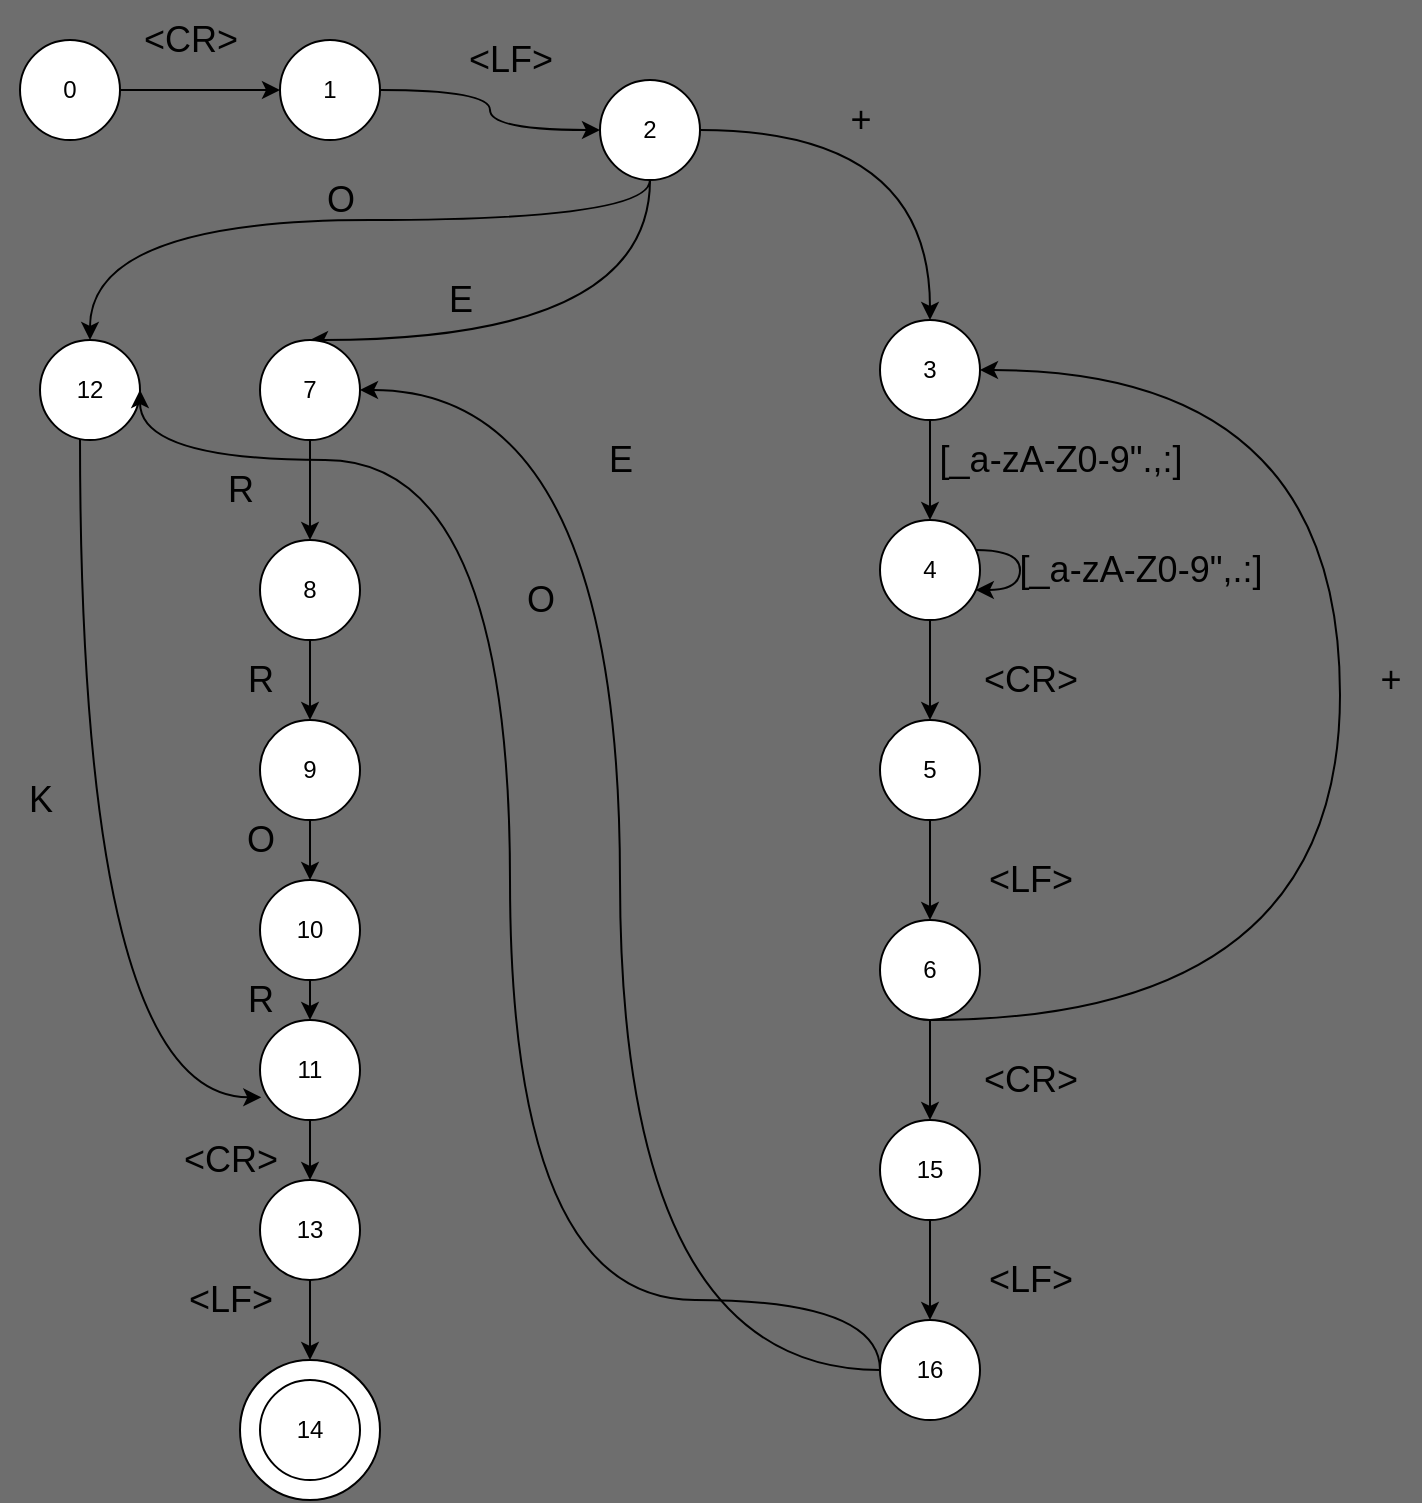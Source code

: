 <mxfile>
    <diagram id="Ia3F5vTRLZpVt-muLBSL" name="Page-1">
        <mxGraphModel dx="807" dy="566" grid="1" gridSize="10" guides="1" tooltips="1" connect="1" arrows="1" fold="1" page="1" pageScale="1" pageWidth="1100" pageHeight="850" background="#6E6E6E" math="0" shadow="0">
            <root>
                <mxCell id="0"/>
                <mxCell id="1" parent="0"/>
                <mxCell id="HWPHDzoE_fYsGa_TJ66Y-8" value="0" style="ellipse;whiteSpace=wrap;html=1;aspect=fixed;" parent="1" vertex="1">
                    <mxGeometry x="100" y="40" width="50" height="50" as="geometry"/>
                </mxCell>
                <mxCell id="gtfGWuYc3_UtfgW0UjGu-23" value="" style="edgeStyle=orthogonalEdgeStyle;curved=1;rounded=0;orthogonalLoop=1;jettySize=auto;html=1;fontSize=18;" parent="1" source="HWPHDzoE_fYsGa_TJ66Y-11" target="HWPHDzoE_fYsGa_TJ66Y-12" edge="1">
                    <mxGeometry relative="1" as="geometry"/>
                </mxCell>
                <mxCell id="HWPHDzoE_fYsGa_TJ66Y-11" value="1" style="ellipse;whiteSpace=wrap;html=1;aspect=fixed;" parent="1" vertex="1">
                    <mxGeometry x="230" y="40" width="50" height="50" as="geometry"/>
                </mxCell>
                <mxCell id="gtfGWuYc3_UtfgW0UjGu-1" style="edgeStyle=orthogonalEdgeStyle;curved=1;rounded=0;orthogonalLoop=1;jettySize=auto;html=1;exitX=1;exitY=0.5;exitDx=0;exitDy=0;entryX=0.5;entryY=0;entryDx=0;entryDy=0;" parent="1" source="HWPHDzoE_fYsGa_TJ66Y-12" target="HWPHDzoE_fYsGa_TJ66Y-15" edge="1">
                    <mxGeometry relative="1" as="geometry"/>
                </mxCell>
                <mxCell id="gtfGWuYc3_UtfgW0UjGu-18" value="" style="edgeStyle=orthogonalEdgeStyle;curved=1;rounded=0;orthogonalLoop=1;jettySize=auto;html=1;fontSize=18;exitX=0.5;exitY=1;exitDx=0;exitDy=0;" parent="1" source="HWPHDzoE_fYsGa_TJ66Y-12" target="HWPHDzoE_fYsGa_TJ66Y-13" edge="1">
                    <mxGeometry relative="1" as="geometry">
                        <mxPoint x="415" y="190" as="targetPoint"/>
                        <Array as="points">
                            <mxPoint x="415" y="130"/>
                            <mxPoint x="135" y="130"/>
                        </Array>
                    </mxGeometry>
                </mxCell>
                <mxCell id="gtfGWuYc3_UtfgW0UjGu-20" value="" style="edgeStyle=orthogonalEdgeStyle;curved=1;rounded=0;orthogonalLoop=1;jettySize=auto;html=1;fontSize=18;entryX=0.5;entryY=0;entryDx=0;entryDy=0;" parent="1" source="HWPHDzoE_fYsGa_TJ66Y-12" target="HWPHDzoE_fYsGa_TJ66Y-14" edge="1">
                    <mxGeometry relative="1" as="geometry">
                        <mxPoint x="310" y="85" as="targetPoint"/>
                        <Array as="points">
                            <mxPoint x="415" y="190"/>
                        </Array>
                    </mxGeometry>
                </mxCell>
                <mxCell id="HWPHDzoE_fYsGa_TJ66Y-12" value="2" style="ellipse;whiteSpace=wrap;html=1;aspect=fixed;" parent="1" vertex="1">
                    <mxGeometry x="390" y="60" width="50" height="50" as="geometry"/>
                </mxCell>
                <mxCell id="gtfGWuYc3_UtfgW0UjGu-49" value="" style="edgeStyle=orthogonalEdgeStyle;curved=1;rounded=0;orthogonalLoop=1;jettySize=auto;html=1;fontSize=18;entryX=0.013;entryY=0.773;entryDx=0;entryDy=0;entryPerimeter=0;" parent="1" source="HWPHDzoE_fYsGa_TJ66Y-13" target="gtfGWuYc3_UtfgW0UjGu-35" edge="1">
                    <mxGeometry relative="1" as="geometry">
                        <mxPoint x="135" y="320" as="targetPoint"/>
                        <Array as="points">
                            <mxPoint x="130" y="569"/>
                        </Array>
                    </mxGeometry>
                </mxCell>
                <mxCell id="HWPHDzoE_fYsGa_TJ66Y-13" value="12" style="ellipse;whiteSpace=wrap;html=1;aspect=fixed;" parent="1" vertex="1">
                    <mxGeometry x="110" y="190" width="50" height="50" as="geometry"/>
                </mxCell>
                <mxCell id="HWPHDzoE_fYsGa_TJ66Y-14" value="7" style="ellipse;whiteSpace=wrap;html=1;aspect=fixed;" parent="1" vertex="1">
                    <mxGeometry x="220" y="190" width="50" height="50" as="geometry"/>
                </mxCell>
                <mxCell id="HWPHDzoE_fYsGa_TJ66Y-15" value="3" style="ellipse;whiteSpace=wrap;html=1;aspect=fixed;" parent="1" vertex="1">
                    <mxGeometry x="530" y="180" width="50" height="50" as="geometry"/>
                </mxCell>
                <mxCell id="gtfGWuYc3_UtfgW0UjGu-8" value="" style="edgeStyle=orthogonalEdgeStyle;curved=1;rounded=0;orthogonalLoop=1;jettySize=auto;html=1;fontSize=18;" parent="1" source="HWPHDzoE_fYsGa_TJ66Y-16" target="HWPHDzoE_fYsGa_TJ66Y-16" edge="1">
                    <mxGeometry relative="1" as="geometry"/>
                </mxCell>
                <mxCell id="HWPHDzoE_fYsGa_TJ66Y-16" value="4" style="ellipse;whiteSpace=wrap;html=1;aspect=fixed;" parent="1" vertex="1">
                    <mxGeometry x="530" y="280" width="50" height="50" as="geometry"/>
                </mxCell>
                <mxCell id="HWPHDzoE_fYsGa_TJ66Y-17" value="5" style="ellipse;whiteSpace=wrap;html=1;aspect=fixed;" parent="1" vertex="1">
                    <mxGeometry x="530" y="380" width="50" height="50" as="geometry"/>
                </mxCell>
                <mxCell id="gtfGWuYc3_UtfgW0UjGu-13" value="" style="edgeStyle=orthogonalEdgeStyle;curved=1;rounded=0;orthogonalLoop=1;jettySize=auto;html=1;fontSize=18;entryX=1;entryY=0.5;entryDx=0;entryDy=0;" parent="1" source="yls2ktVKsyxJQDVkuYz--9" target="HWPHDzoE_fYsGa_TJ66Y-14" edge="1">
                    <mxGeometry relative="1" as="geometry">
                        <mxPoint x="510" y="460" as="sourcePoint"/>
                    </mxGeometry>
                </mxCell>
                <mxCell id="gtfGWuYc3_UtfgW0UjGu-16" value="" style="edgeStyle=orthogonalEdgeStyle;curved=1;rounded=0;orthogonalLoop=1;jettySize=auto;html=1;fontSize=18;entryX=1;entryY=0.5;entryDx=0;entryDy=0;exitX=0;exitY=0.5;exitDx=0;exitDy=0;" parent="1" source="yls2ktVKsyxJQDVkuYz--9" target="HWPHDzoE_fYsGa_TJ66Y-13" edge="1">
                    <mxGeometry relative="1" as="geometry">
                        <mxPoint x="450" y="505" as="targetPoint"/>
                        <Array as="points">
                            <mxPoint x="530" y="670"/>
                            <mxPoint x="345" y="670"/>
                            <mxPoint x="345" y="250"/>
                            <mxPoint x="160" y="250"/>
                        </Array>
                    </mxGeometry>
                </mxCell>
                <mxCell id="yls2ktVKsyxJQDVkuYz--6" value="" style="edgeStyle=orthogonalEdgeStyle;curved=1;rounded=0;orthogonalLoop=1;jettySize=auto;html=1;entryX=1;entryY=0.5;entryDx=0;entryDy=0;" parent="1" source="HWPHDzoE_fYsGa_TJ66Y-18" target="HWPHDzoE_fYsGa_TJ66Y-15" edge="1">
                    <mxGeometry relative="1" as="geometry">
                        <mxPoint x="800" y="320" as="targetPoint"/>
                        <Array as="points">
                            <mxPoint x="760" y="530"/>
                            <mxPoint x="760" y="205"/>
                        </Array>
                    </mxGeometry>
                </mxCell>
                <mxCell id="HWPHDzoE_fYsGa_TJ66Y-18" value="6" style="ellipse;whiteSpace=wrap;html=1;aspect=fixed;" parent="1" vertex="1">
                    <mxGeometry x="530" y="480" width="50" height="50" as="geometry"/>
                </mxCell>
                <mxCell id="gtfGWuYc3_UtfgW0UjGu-30" value="" style="edgeStyle=orthogonalEdgeStyle;curved=1;rounded=0;orthogonalLoop=1;jettySize=auto;html=1;fontSize=18;" parent="1" source="HWPHDzoE_fYsGa_TJ66Y-22" target="gtfGWuYc3_UtfgW0UjGu-29" edge="1">
                    <mxGeometry relative="1" as="geometry"/>
                </mxCell>
                <mxCell id="HWPHDzoE_fYsGa_TJ66Y-22" value="8" style="ellipse;whiteSpace=wrap;html=1;aspect=fixed;" parent="1" vertex="1">
                    <mxGeometry x="220" y="290" width="50" height="50" as="geometry"/>
                </mxCell>
                <mxCell id="HWPHDzoE_fYsGa_TJ66Y-23" value="" style="endArrow=classic;html=1;rounded=0;exitX=0.5;exitY=1;exitDx=0;exitDy=0;entryX=0.5;entryY=0;entryDx=0;entryDy=0;" parent="1" source="HWPHDzoE_fYsGa_TJ66Y-17" target="HWPHDzoE_fYsGa_TJ66Y-18" edge="1">
                    <mxGeometry width="50" height="50" relative="1" as="geometry">
                        <mxPoint x="350" y="470" as="sourcePoint"/>
                        <mxPoint x="400" y="420" as="targetPoint"/>
                    </mxGeometry>
                </mxCell>
                <mxCell id="HWPHDzoE_fYsGa_TJ66Y-24" value="" style="endArrow=classic;html=1;rounded=0;entryX=0;entryY=0.5;entryDx=0;entryDy=0;exitX=1;exitY=0.5;exitDx=0;exitDy=0;" parent="1" source="HWPHDzoE_fYsGa_TJ66Y-8" target="HWPHDzoE_fYsGa_TJ66Y-11" edge="1">
                    <mxGeometry width="50" height="50" relative="1" as="geometry">
                        <mxPoint x="160" y="100" as="sourcePoint"/>
                        <mxPoint x="210" y="50" as="targetPoint"/>
                    </mxGeometry>
                </mxCell>
                <mxCell id="HWPHDzoE_fYsGa_TJ66Y-30" value="" style="endArrow=classic;html=1;rounded=0;entryX=0.5;entryY=0;entryDx=0;entryDy=0;exitX=0.5;exitY=1;exitDx=0;exitDy=0;" parent="1" source="HWPHDzoE_fYsGa_TJ66Y-14" target="HWPHDzoE_fYsGa_TJ66Y-22" edge="1">
                    <mxGeometry width="50" height="50" relative="1" as="geometry">
                        <mxPoint x="220" y="155" as="sourcePoint"/>
                        <mxPoint x="280" y="155" as="targetPoint"/>
                    </mxGeometry>
                </mxCell>
                <mxCell id="HWPHDzoE_fYsGa_TJ66Y-31" value="" style="endArrow=classic;html=1;rounded=0;entryX=0.5;entryY=0;entryDx=0;entryDy=0;exitX=0.5;exitY=1;exitDx=0;exitDy=0;" parent="1" source="HWPHDzoE_fYsGa_TJ66Y-15" target="HWPHDzoE_fYsGa_TJ66Y-16" edge="1">
                    <mxGeometry width="50" height="50" relative="1" as="geometry">
                        <mxPoint x="230" y="165" as="sourcePoint"/>
                        <mxPoint x="290" y="165" as="targetPoint"/>
                    </mxGeometry>
                </mxCell>
                <mxCell id="HWPHDzoE_fYsGa_TJ66Y-32" value="" style="endArrow=classic;html=1;rounded=0;exitX=0.5;exitY=1;exitDx=0;exitDy=0;" parent="1" source="HWPHDzoE_fYsGa_TJ66Y-16" target="HWPHDzoE_fYsGa_TJ66Y-17" edge="1">
                    <mxGeometry width="50" height="50" relative="1" as="geometry">
                        <mxPoint x="240" y="175" as="sourcePoint"/>
                        <mxPoint x="300" y="175" as="targetPoint"/>
                    </mxGeometry>
                </mxCell>
                <mxCell id="gtfGWuYc3_UtfgW0UjGu-2" value="&lt;font style=&quot;font-size: 18px;&quot;&gt;+&lt;/font&gt;" style="text;html=1;align=center;verticalAlign=middle;resizable=0;points=[];autosize=1;strokeColor=none;fillColor=none;" parent="1" vertex="1">
                    <mxGeometry x="505" y="60" width="30" height="40" as="geometry"/>
                </mxCell>
                <mxCell id="gtfGWuYc3_UtfgW0UjGu-3" value="[_a-zA-Z0-9&quot;.,:]" style="text;html=1;align=center;verticalAlign=middle;resizable=0;points=[];autosize=1;strokeColor=none;fillColor=none;fontSize=18;" parent="1" vertex="1">
                    <mxGeometry x="550" y="230" width="140" height="40" as="geometry"/>
                </mxCell>
                <mxCell id="gtfGWuYc3_UtfgW0UjGu-9" value="[_a-zA-Z0-9&quot;,.:]" style="text;html=1;align=center;verticalAlign=middle;resizable=0;points=[];autosize=1;strokeColor=none;fillColor=none;fontSize=18;" parent="1" vertex="1">
                    <mxGeometry x="590" y="285" width="140" height="40" as="geometry"/>
                </mxCell>
                <mxCell id="gtfGWuYc3_UtfgW0UjGu-10" value="&amp;lt;CR&amp;gt;" style="text;html=1;align=center;verticalAlign=middle;resizable=0;points=[];autosize=1;strokeColor=none;fillColor=none;fontSize=18;" parent="1" vertex="1">
                    <mxGeometry x="570" y="340" width="70" height="40" as="geometry"/>
                </mxCell>
                <mxCell id="gtfGWuYc3_UtfgW0UjGu-11" value="&amp;lt;LF&amp;gt;" style="text;html=1;align=center;verticalAlign=middle;resizable=0;points=[];autosize=1;strokeColor=none;fillColor=none;fontSize=18;" parent="1" vertex="1">
                    <mxGeometry x="570" y="440" width="70" height="40" as="geometry"/>
                </mxCell>
                <mxCell id="gtfGWuYc3_UtfgW0UjGu-24" value="E" style="text;html=1;align=center;verticalAlign=middle;resizable=0;points=[];autosize=1;strokeColor=none;fillColor=none;fontSize=18;" parent="1" vertex="1">
                    <mxGeometry x="300" y="150" width="40" height="40" as="geometry"/>
                </mxCell>
                <mxCell id="gtfGWuYc3_UtfgW0UjGu-25" value="E" style="text;html=1;align=center;verticalAlign=middle;resizable=0;points=[];autosize=1;strokeColor=none;fillColor=none;fontSize=18;" parent="1" vertex="1">
                    <mxGeometry x="380" y="230" width="40" height="40" as="geometry"/>
                </mxCell>
                <mxCell id="gtfGWuYc3_UtfgW0UjGu-26" value="O" style="text;html=1;align=center;verticalAlign=middle;resizable=0;points=[];autosize=1;strokeColor=none;fillColor=none;fontSize=18;" parent="1" vertex="1">
                    <mxGeometry x="340" y="300" width="40" height="40" as="geometry"/>
                </mxCell>
                <mxCell id="gtfGWuYc3_UtfgW0UjGu-27" value="O" style="text;html=1;align=center;verticalAlign=middle;resizable=0;points=[];autosize=1;strokeColor=none;fillColor=none;fontSize=18;" parent="1" vertex="1">
                    <mxGeometry x="240" y="100" width="40" height="40" as="geometry"/>
                </mxCell>
                <mxCell id="gtfGWuYc3_UtfgW0UjGu-28" value="R" style="text;html=1;align=center;verticalAlign=middle;resizable=0;points=[];autosize=1;strokeColor=none;fillColor=none;fontSize=18;" parent="1" vertex="1">
                    <mxGeometry x="190" y="245" width="40" height="40" as="geometry"/>
                </mxCell>
                <mxCell id="gtfGWuYc3_UtfgW0UjGu-33" value="" style="edgeStyle=orthogonalEdgeStyle;curved=1;rounded=0;orthogonalLoop=1;jettySize=auto;html=1;fontSize=18;" parent="1" source="gtfGWuYc3_UtfgW0UjGu-29" target="gtfGWuYc3_UtfgW0UjGu-32" edge="1">
                    <mxGeometry relative="1" as="geometry"/>
                </mxCell>
                <mxCell id="gtfGWuYc3_UtfgW0UjGu-29" value="9" style="ellipse;whiteSpace=wrap;html=1;aspect=fixed;" parent="1" vertex="1">
                    <mxGeometry x="220" y="380" width="50" height="50" as="geometry"/>
                </mxCell>
                <mxCell id="gtfGWuYc3_UtfgW0UjGu-31" value="R" style="text;html=1;align=center;verticalAlign=middle;resizable=0;points=[];autosize=1;strokeColor=none;fillColor=none;fontSize=18;" parent="1" vertex="1">
                    <mxGeometry x="200" y="340" width="40" height="40" as="geometry"/>
                </mxCell>
                <mxCell id="gtfGWuYc3_UtfgW0UjGu-36" value="" style="edgeStyle=orthogonalEdgeStyle;curved=1;rounded=0;orthogonalLoop=1;jettySize=auto;html=1;fontSize=18;" parent="1" source="gtfGWuYc3_UtfgW0UjGu-32" target="gtfGWuYc3_UtfgW0UjGu-35" edge="1">
                    <mxGeometry relative="1" as="geometry"/>
                </mxCell>
                <mxCell id="gtfGWuYc3_UtfgW0UjGu-32" value="10" style="ellipse;whiteSpace=wrap;html=1;aspect=fixed;" parent="1" vertex="1">
                    <mxGeometry x="220" y="460" width="50" height="50" as="geometry"/>
                </mxCell>
                <mxCell id="gtfGWuYc3_UtfgW0UjGu-34" value="O" style="text;html=1;align=center;verticalAlign=middle;resizable=0;points=[];autosize=1;strokeColor=none;fillColor=none;fontSize=18;" parent="1" vertex="1">
                    <mxGeometry x="200" y="420" width="40" height="40" as="geometry"/>
                </mxCell>
                <mxCell id="gtfGWuYc3_UtfgW0UjGu-40" value="" style="edgeStyle=orthogonalEdgeStyle;curved=1;rounded=0;orthogonalLoop=1;jettySize=auto;html=1;fontSize=18;" parent="1" source="gtfGWuYc3_UtfgW0UjGu-35" edge="1">
                    <mxGeometry relative="1" as="geometry">
                        <mxPoint x="245" y="610" as="targetPoint"/>
                    </mxGeometry>
                </mxCell>
                <mxCell id="gtfGWuYc3_UtfgW0UjGu-35" value="11" style="ellipse;whiteSpace=wrap;html=1;aspect=fixed;" parent="1" vertex="1">
                    <mxGeometry x="220" y="530" width="50" height="50" as="geometry"/>
                </mxCell>
                <mxCell id="gtfGWuYc3_UtfgW0UjGu-37" value="R" style="text;html=1;align=center;verticalAlign=middle;resizable=0;points=[];autosize=1;strokeColor=none;fillColor=none;fontSize=18;" parent="1" vertex="1">
                    <mxGeometry x="200" y="500" width="40" height="40" as="geometry"/>
                </mxCell>
                <mxCell id="gtfGWuYc3_UtfgW0UjGu-38" value="K" style="text;html=1;align=center;verticalAlign=middle;resizable=0;points=[];autosize=1;strokeColor=none;fillColor=none;fontSize=18;" parent="1" vertex="1">
                    <mxGeometry x="90" y="400" width="40" height="40" as="geometry"/>
                </mxCell>
                <mxCell id="gtfGWuYc3_UtfgW0UjGu-41" value="13" style="ellipse;whiteSpace=wrap;html=1;aspect=fixed;" parent="1" vertex="1">
                    <mxGeometry x="220" y="610" width="50" height="50" as="geometry"/>
                </mxCell>
                <mxCell id="gtfGWuYc3_UtfgW0UjGu-42" value="6" style="ellipse;whiteSpace=wrap;html=1;aspect=fixed;" parent="1" vertex="1">
                    <mxGeometry x="210" y="700" width="70" height="70" as="geometry"/>
                </mxCell>
                <mxCell id="gtfGWuYc3_UtfgW0UjGu-43" value="" style="endArrow=classic;html=1;rounded=0;exitX=0.5;exitY=1;exitDx=0;exitDy=0;entryX=0.5;entryY=0;entryDx=0;entryDy=0;" parent="1" source="gtfGWuYc3_UtfgW0UjGu-41" target="gtfGWuYc3_UtfgW0UjGu-42" edge="1">
                    <mxGeometry width="50" height="50" relative="1" as="geometry">
                        <mxPoint x="40" y="800" as="sourcePoint"/>
                        <mxPoint x="90" y="750" as="targetPoint"/>
                    </mxGeometry>
                </mxCell>
                <mxCell id="gtfGWuYc3_UtfgW0UjGu-45" value="&amp;lt;CR&amp;gt;" style="text;html=1;align=center;verticalAlign=middle;resizable=0;points=[];autosize=1;strokeColor=none;fillColor=none;fontSize=18;" parent="1" vertex="1">
                    <mxGeometry x="170" y="580" width="70" height="40" as="geometry"/>
                </mxCell>
                <mxCell id="gtfGWuYc3_UtfgW0UjGu-46" value="&amp;lt;LF&amp;gt;" style="text;html=1;align=center;verticalAlign=middle;resizable=0;points=[];autosize=1;strokeColor=none;fillColor=none;fontSize=18;" parent="1" vertex="1">
                    <mxGeometry x="170" y="650" width="70" height="40" as="geometry"/>
                </mxCell>
                <mxCell id="gtfGWuYc3_UtfgW0UjGu-51" value="14" style="ellipse;whiteSpace=wrap;html=1;aspect=fixed;" parent="1" vertex="1">
                    <mxGeometry x="220" y="710" width="50" height="50" as="geometry"/>
                </mxCell>
                <mxCell id="yls2ktVKsyxJQDVkuYz--1" value="&amp;lt;CR&amp;gt;" style="text;html=1;align=center;verticalAlign=middle;resizable=0;points=[];autosize=1;strokeColor=none;fillColor=none;fontSize=18;" parent="1" vertex="1">
                    <mxGeometry x="150" y="20" width="70" height="40" as="geometry"/>
                </mxCell>
                <mxCell id="yls2ktVKsyxJQDVkuYz--2" value="&amp;lt;LF&amp;gt;" style="text;html=1;align=center;verticalAlign=middle;resizable=0;points=[];autosize=1;strokeColor=none;fillColor=none;fontSize=18;" parent="1" vertex="1">
                    <mxGeometry x="310" y="30" width="70" height="40" as="geometry"/>
                </mxCell>
                <mxCell id="yls2ktVKsyxJQDVkuYz--7" value="&lt;font style=&quot;font-size: 18px;&quot;&gt;+&lt;/font&gt;" style="text;html=1;align=center;verticalAlign=middle;resizable=0;points=[];autosize=1;strokeColor=none;fillColor=none;" parent="1" vertex="1">
                    <mxGeometry x="770" y="340" width="30" height="40" as="geometry"/>
                </mxCell>
                <mxCell id="yls2ktVKsyxJQDVkuYz--8" value="15" style="ellipse;whiteSpace=wrap;html=1;aspect=fixed;" parent="1" vertex="1">
                    <mxGeometry x="530" y="580" width="50" height="50" as="geometry"/>
                </mxCell>
                <mxCell id="yls2ktVKsyxJQDVkuYz--9" value="16" style="ellipse;whiteSpace=wrap;html=1;aspect=fixed;" parent="1" vertex="1">
                    <mxGeometry x="530" y="680" width="50" height="50" as="geometry"/>
                </mxCell>
                <mxCell id="yls2ktVKsyxJQDVkuYz--10" value="" style="endArrow=classic;html=1;rounded=0;exitX=0.5;exitY=1;exitDx=0;exitDy=0;entryX=0.5;entryY=0;entryDx=0;entryDy=0;" parent="1" source="yls2ktVKsyxJQDVkuYz--8" target="yls2ktVKsyxJQDVkuYz--9" edge="1">
                    <mxGeometry width="50" height="50" relative="1" as="geometry">
                        <mxPoint x="350" y="670" as="sourcePoint"/>
                        <mxPoint x="400" y="620" as="targetPoint"/>
                    </mxGeometry>
                </mxCell>
                <mxCell id="yls2ktVKsyxJQDVkuYz--11" value="" style="endArrow=classic;html=1;rounded=0;exitX=0.5;exitY=1;exitDx=0;exitDy=0;" parent="1" target="yls2ktVKsyxJQDVkuYz--8" edge="1">
                    <mxGeometry width="50" height="50" relative="1" as="geometry">
                        <mxPoint x="555" y="530" as="sourcePoint"/>
                        <mxPoint x="300" y="375" as="targetPoint"/>
                    </mxGeometry>
                </mxCell>
                <mxCell id="yls2ktVKsyxJQDVkuYz--12" value="&amp;lt;CR&amp;gt;" style="text;html=1;align=center;verticalAlign=middle;resizable=0;points=[];autosize=1;strokeColor=none;fillColor=none;fontSize=18;" parent="1" vertex="1">
                    <mxGeometry x="570" y="540" width="70" height="40" as="geometry"/>
                </mxCell>
                <mxCell id="yls2ktVKsyxJQDVkuYz--13" value="&amp;lt;LF&amp;gt;" style="text;html=1;align=center;verticalAlign=middle;resizable=0;points=[];autosize=1;strokeColor=none;fillColor=none;fontSize=18;" parent="1" vertex="1">
                    <mxGeometry x="570" y="640" width="70" height="40" as="geometry"/>
                </mxCell>
            </root>
        </mxGraphModel>
    </diagram>
</mxfile>